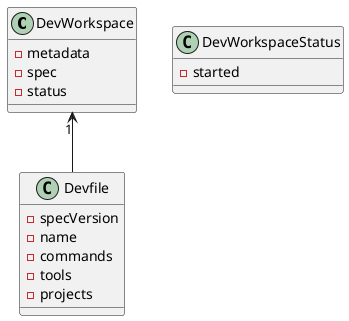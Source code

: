 @startuml devworkspace

class DevWorkspace {
  - metadata
  - spec
  - status
}

class Devfile {
  - specVersion
  - name
  - commands
  - tools
  - projects
}

DevWorkspace "1" <-- Devfile

class DevWorkspaceStatus {
  - started
}

@enduml

